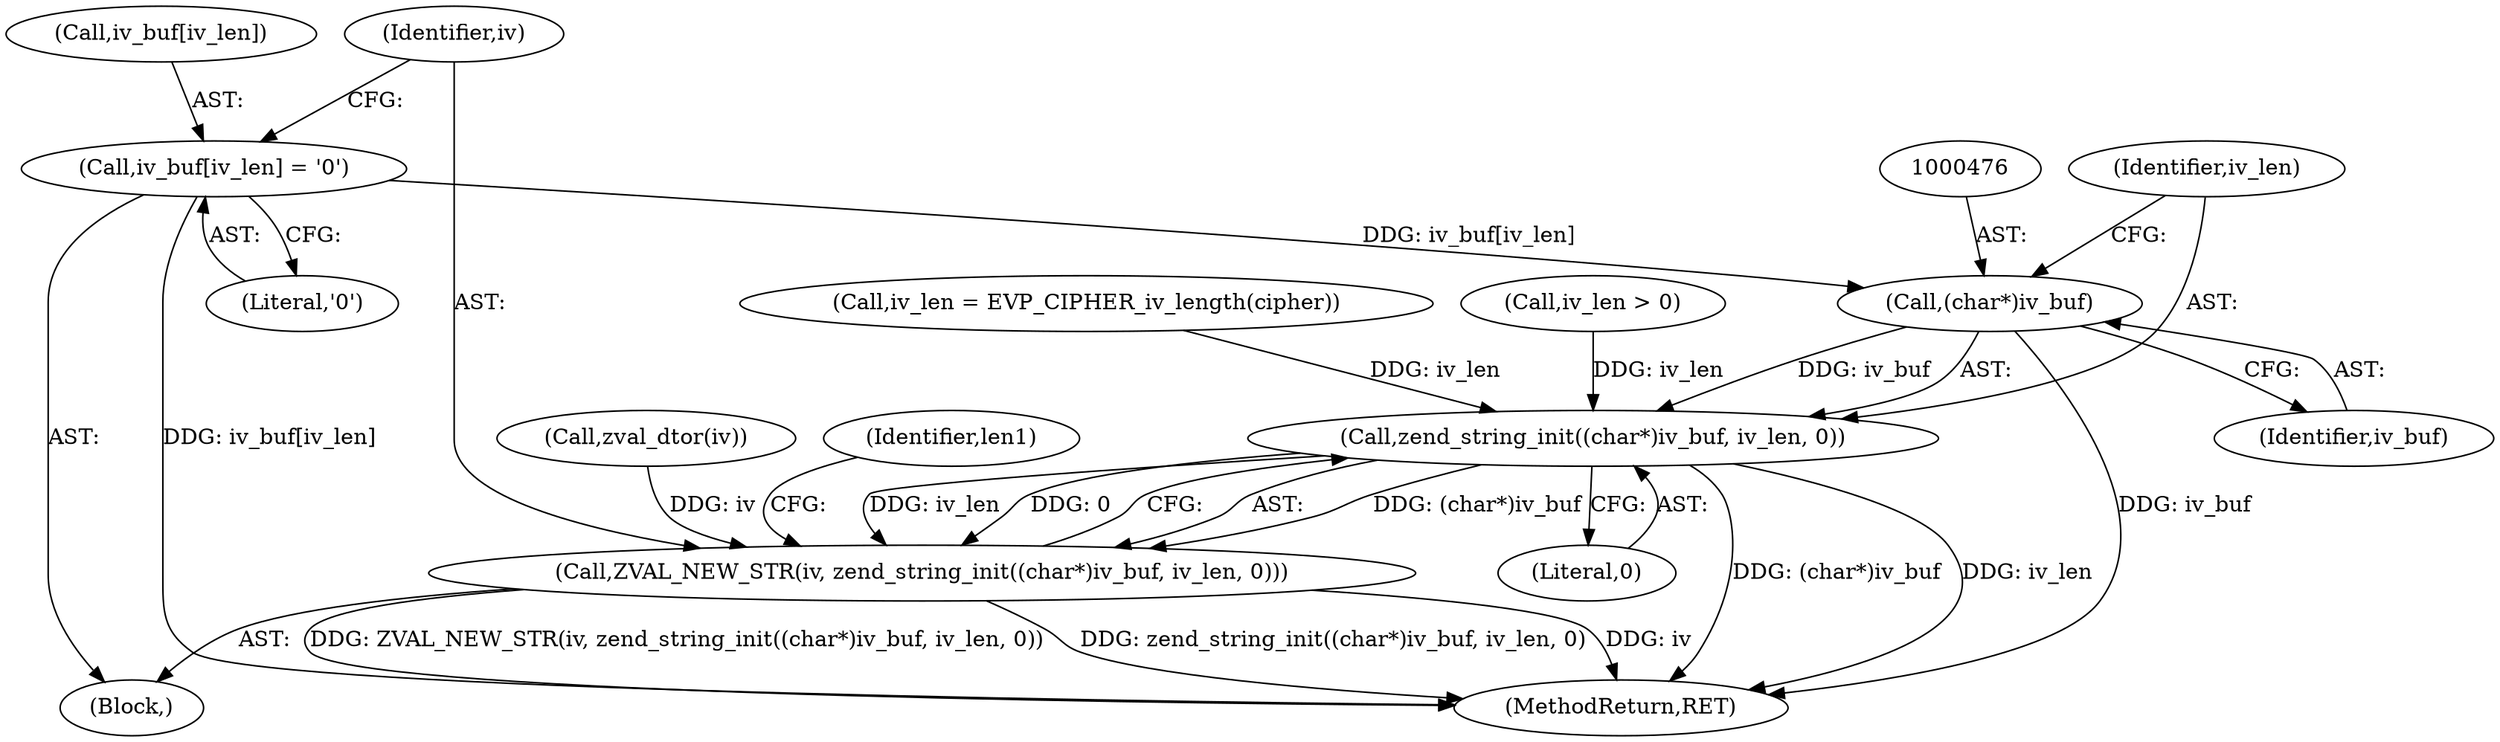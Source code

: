 digraph "0_php_73cabfedf519298e1a11192699f44d53c529315e@array" {
"1000467" [label="(Call,iv_buf[iv_len] = '\0')"];
"1000475" [label="(Call,(char*)iv_buf)"];
"1000474" [label="(Call,zend_string_init((char*)iv_buf, iv_len, 0))"];
"1000472" [label="(Call,ZVAL_NEW_STR(iv, zend_string_init((char*)iv_buf, iv_len, 0)))"];
"1000486" [label="(Identifier,len1)"];
"1000465" [label="(Call,zval_dtor(iv))"];
"1000464" [label="(Block,)"];
"1000479" [label="(Literal,0)"];
"1000475" [label="(Call,(char*)iv_buf)"];
"1000473" [label="(Identifier,iv)"];
"1000535" [label="(MethodReturn,RET)"];
"1000467" [label="(Call,iv_buf[iv_len] = '\0')"];
"1000474" [label="(Call,zend_string_init((char*)iv_buf, iv_len, 0))"];
"1000472" [label="(Call,ZVAL_NEW_STR(iv, zend_string_init((char*)iv_buf, iv_len, 0)))"];
"1000468" [label="(Call,iv_buf[iv_len])"];
"1000478" [label="(Identifier,iv_len)"];
"1000217" [label="(Call,iv_len > 0)"];
"1000477" [label="(Identifier,iv_buf)"];
"1000471" [label="(Literal,'\0')"];
"1000209" [label="(Call,iv_len = EVP_CIPHER_iv_length(cipher))"];
"1000467" -> "1000464"  [label="AST: "];
"1000467" -> "1000471"  [label="CFG: "];
"1000468" -> "1000467"  [label="AST: "];
"1000471" -> "1000467"  [label="AST: "];
"1000473" -> "1000467"  [label="CFG: "];
"1000467" -> "1000535"  [label="DDG: iv_buf[iv_len]"];
"1000467" -> "1000475"  [label="DDG: iv_buf[iv_len]"];
"1000475" -> "1000474"  [label="AST: "];
"1000475" -> "1000477"  [label="CFG: "];
"1000476" -> "1000475"  [label="AST: "];
"1000477" -> "1000475"  [label="AST: "];
"1000478" -> "1000475"  [label="CFG: "];
"1000475" -> "1000535"  [label="DDG: iv_buf"];
"1000475" -> "1000474"  [label="DDG: iv_buf"];
"1000474" -> "1000472"  [label="AST: "];
"1000474" -> "1000479"  [label="CFG: "];
"1000478" -> "1000474"  [label="AST: "];
"1000479" -> "1000474"  [label="AST: "];
"1000472" -> "1000474"  [label="CFG: "];
"1000474" -> "1000535"  [label="DDG: (char*)iv_buf"];
"1000474" -> "1000535"  [label="DDG: iv_len"];
"1000474" -> "1000472"  [label="DDG: (char*)iv_buf"];
"1000474" -> "1000472"  [label="DDG: iv_len"];
"1000474" -> "1000472"  [label="DDG: 0"];
"1000209" -> "1000474"  [label="DDG: iv_len"];
"1000217" -> "1000474"  [label="DDG: iv_len"];
"1000472" -> "1000464"  [label="AST: "];
"1000473" -> "1000472"  [label="AST: "];
"1000486" -> "1000472"  [label="CFG: "];
"1000472" -> "1000535"  [label="DDG: ZVAL_NEW_STR(iv, zend_string_init((char*)iv_buf, iv_len, 0))"];
"1000472" -> "1000535"  [label="DDG: zend_string_init((char*)iv_buf, iv_len, 0)"];
"1000472" -> "1000535"  [label="DDG: iv"];
"1000465" -> "1000472"  [label="DDG: iv"];
}
